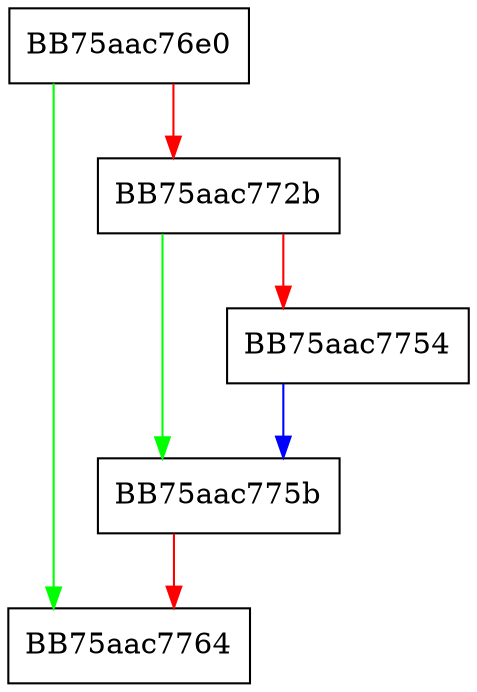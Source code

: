 digraph Init {
  node [shape="box"];
  graph [splines=ortho];
  BB75aac76e0 -> BB75aac7764 [color="green"];
  BB75aac76e0 -> BB75aac772b [color="red"];
  BB75aac772b -> BB75aac775b [color="green"];
  BB75aac772b -> BB75aac7754 [color="red"];
  BB75aac7754 -> BB75aac775b [color="blue"];
  BB75aac775b -> BB75aac7764 [color="red"];
}